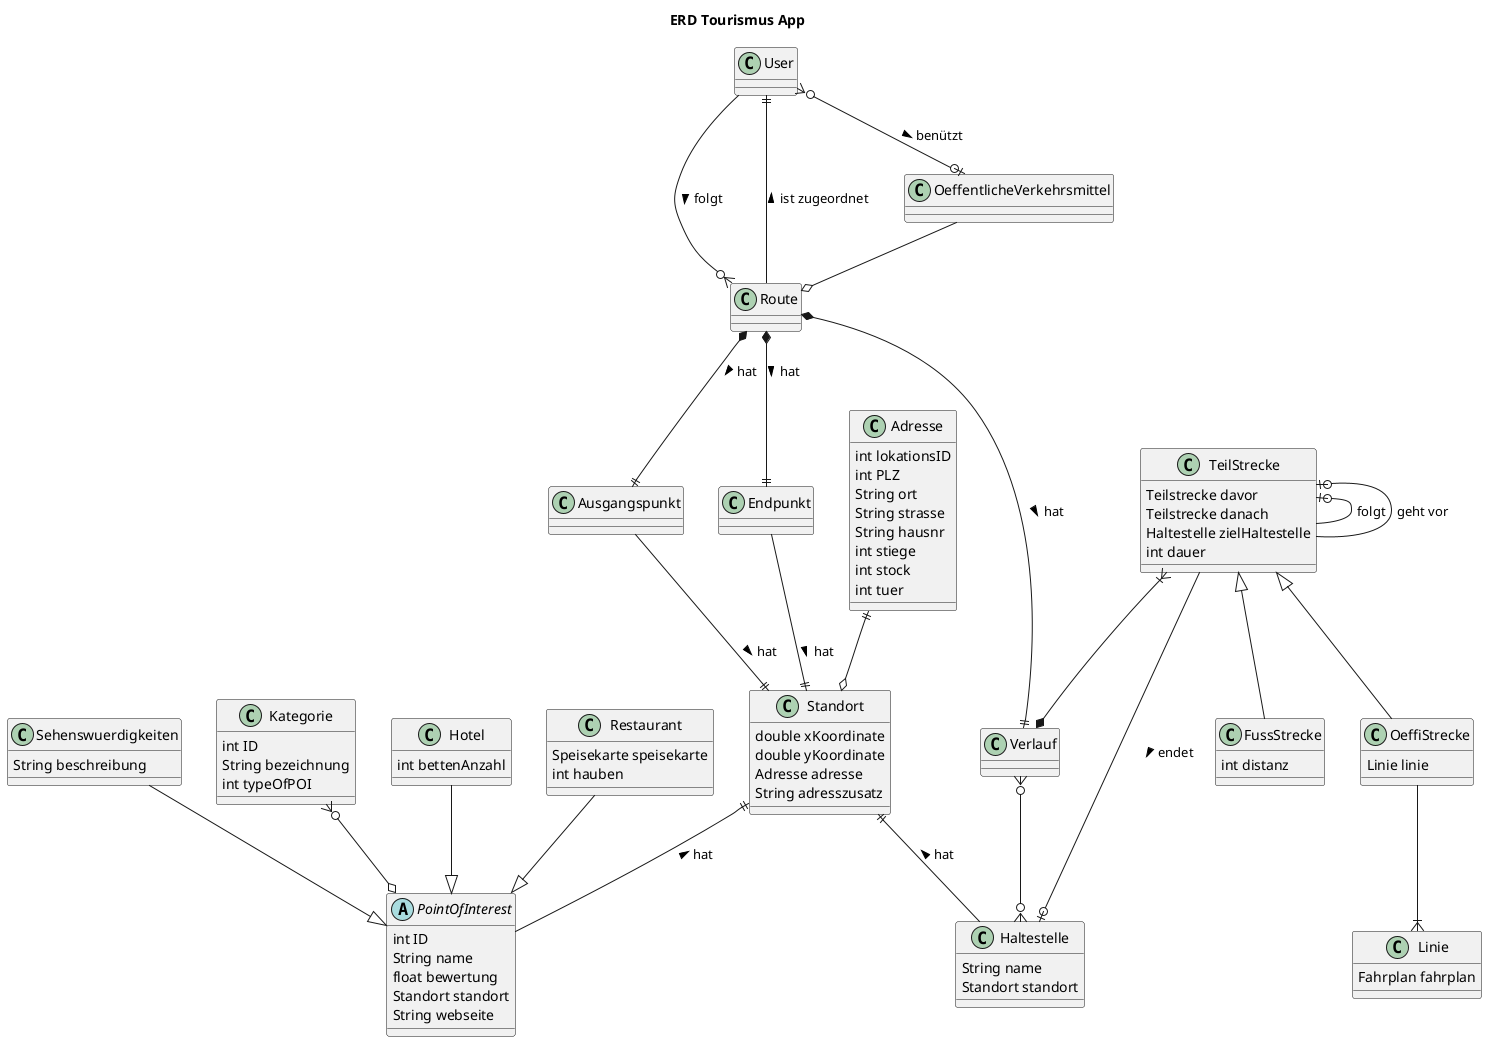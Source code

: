 @startuml
'https://plantuml.com/class-diagram

title ERD Tourismus App
class Route
class Ausgangspunkt
class Endpunkt
class Verlauf
class User

class Sehenswuerdigkeiten {
    String beschreibung
}

class Kategorie{
    int ID 
    String bezeichnung
    int typeOfPOI
}

class Hotel{
    int bettenAnzahl
}

class Restaurant {
    Speisekarte speisekarte
    int hauben 
}

class OeffentlicheVerkehrsmittel 

class Standort {
    double xKoordinate
    double yKoordinate
    Adresse adresse
    String adresszusatz
}

abstract class PointOfInterest {
    int ID
    String name
    float bewertung
    Standort standort 
    String webseite
}

class Adresse{
    int lokationsID
    int PLZ
    String ort 
    String strasse 
    String hausnr
    int stiege
    int stock 
    int tuer 
}

class Haltestelle{
    String name
    Standort standort 
}

class TeilStrecke{
    Teilstrecke davor
    Teilstrecke danach
    Haltestelle zielHaltestelle 
    int dauer
}

class FussStrecke{
    int distanz
}

class OeffiStrecke{
    Linie linie
}

class Linie{
    Fahrplan fahrplan
}

Kategorie }o--o PointOfInterest

Route *--|| Ausgangspunkt: > hat
Route *--|| Endpunkt: > hat
Route *--|| Verlauf: > hat
User --o{ Route : folgt >
User ||-- Route : ist zugeordnet <

User }o--o| OeffentlicheVerkehrsmittel: > benützt

Adresse ||--o Standort
Endpunkt --|| Standort:  > hat
Ausgangspunkt --|| Standort:  > hat

OeffentlicheVerkehrsmittel --o Route

Standort ||-- PointOfInterest: < hat
Standort ||-- Haltestelle: < hat
Verlauf }o--o{ Haltestelle

Sehenswuerdigkeiten --|> PointOfInterest
Hotel --|> PointOfInterest
Restaurant --|> PointOfInterest

TeilStrecke }|--* Verlauf
TeilStrecke  --o| Haltestelle: > endet
TeilStrecke |o-- TeilStrecke: folgt
TeilStrecke |o-- TeilStrecke: geht vor
TeilStrecke <|-- FussStrecke
TeilStrecke <|-- OeffiStrecke
OeffiStrecke --|{ Linie
@enduml
